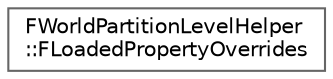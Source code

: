 digraph "Graphical Class Hierarchy"
{
 // INTERACTIVE_SVG=YES
 // LATEX_PDF_SIZE
  bgcolor="transparent";
  edge [fontname=Helvetica,fontsize=10,labelfontname=Helvetica,labelfontsize=10];
  node [fontname=Helvetica,fontsize=10,shape=box,height=0.2,width=0.4];
  rankdir="LR";
  Node0 [id="Node000000",label="FWorldPartitionLevelHelper\l::FLoadedPropertyOverrides",height=0.2,width=0.4,color="grey40", fillcolor="white", style="filled",URL="$d0/d9e/structFWorldPartitionLevelHelper_1_1FLoadedPropertyOverrides.html",tooltip=" "];
}
